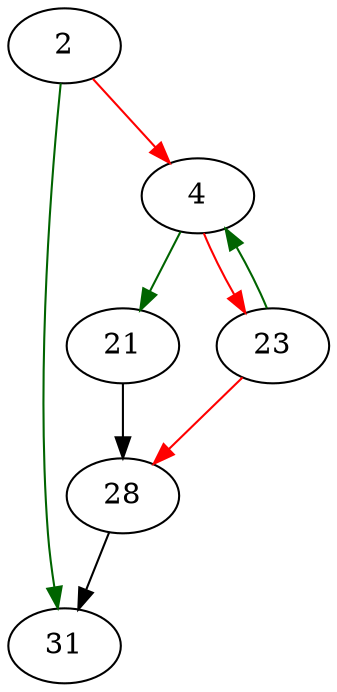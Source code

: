 strict digraph "c_strcasecmp" {
	// Node definitions.
	2 [entry=true];
	31;
	4;
	21;
	23;
	28;

	// Edge definitions.
	2 -> 31 [
		color=darkgreen
		cond=true
	];
	2 -> 4 [
		color=red
		cond=false
	];
	4 -> 21 [
		color=darkgreen
		cond=true
	];
	4 -> 23 [
		color=red
		cond=false
	];
	21 -> 28;
	23 -> 4 [
		color=darkgreen
		cond=true
	];
	23 -> 28 [
		color=red
		cond=false
	];
	28 -> 31;
}